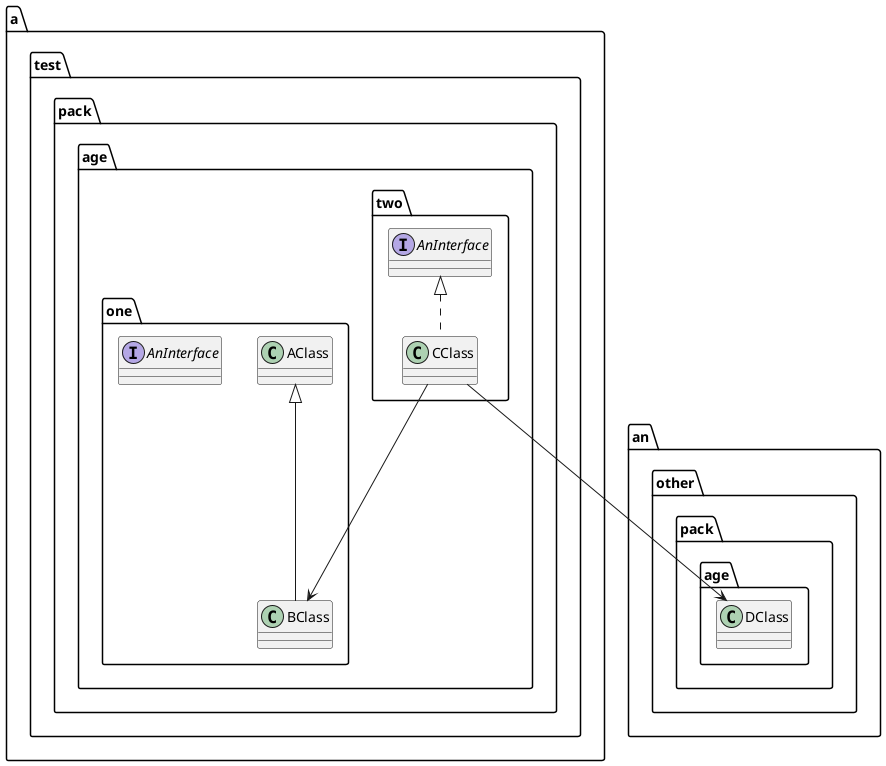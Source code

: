 @startuml

package a.test.pack.age.one {

	class AClass {
	}

	interface AnInterface {
	}

	class BClass extends AClass {
	}

}

package a.test.pack.age.two {

	class CClass implements AnInterface {
	}

}

package an.other.pack.age {

	class DClass {
	}

}

CClass --> BClass

CClass --> DClass

@enduml